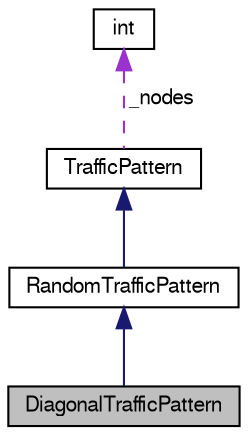 digraph "DiagonalTrafficPattern"
{
  bgcolor="transparent";
  edge [fontname="FreeSans",fontsize="10",labelfontname="FreeSans",labelfontsize="10"];
  node [fontname="FreeSans",fontsize="10",shape=record];
  Node3 [label="DiagonalTrafficPattern",height=0.2,width=0.4,color="black", fillcolor="grey75", style="filled", fontcolor="black"];
  Node4 -> Node3 [dir="back",color="midnightblue",fontsize="10",style="solid",fontname="FreeSans"];
  Node4 [label="RandomTrafficPattern",height=0.2,width=0.4,color="black",URL="$classRandomTrafficPattern.html"];
  Node5 -> Node4 [dir="back",color="midnightblue",fontsize="10",style="solid",fontname="FreeSans"];
  Node5 [label="TrafficPattern",height=0.2,width=0.4,color="black",URL="$classTrafficPattern.html"];
  Node6 -> Node5 [dir="back",color="darkorchid3",fontsize="10",style="dashed",label=" _nodes" ,fontname="FreeSans"];
  Node6 [label="int",height=0.2,width=0.4,color="black",URL="$classint.html"];
}
